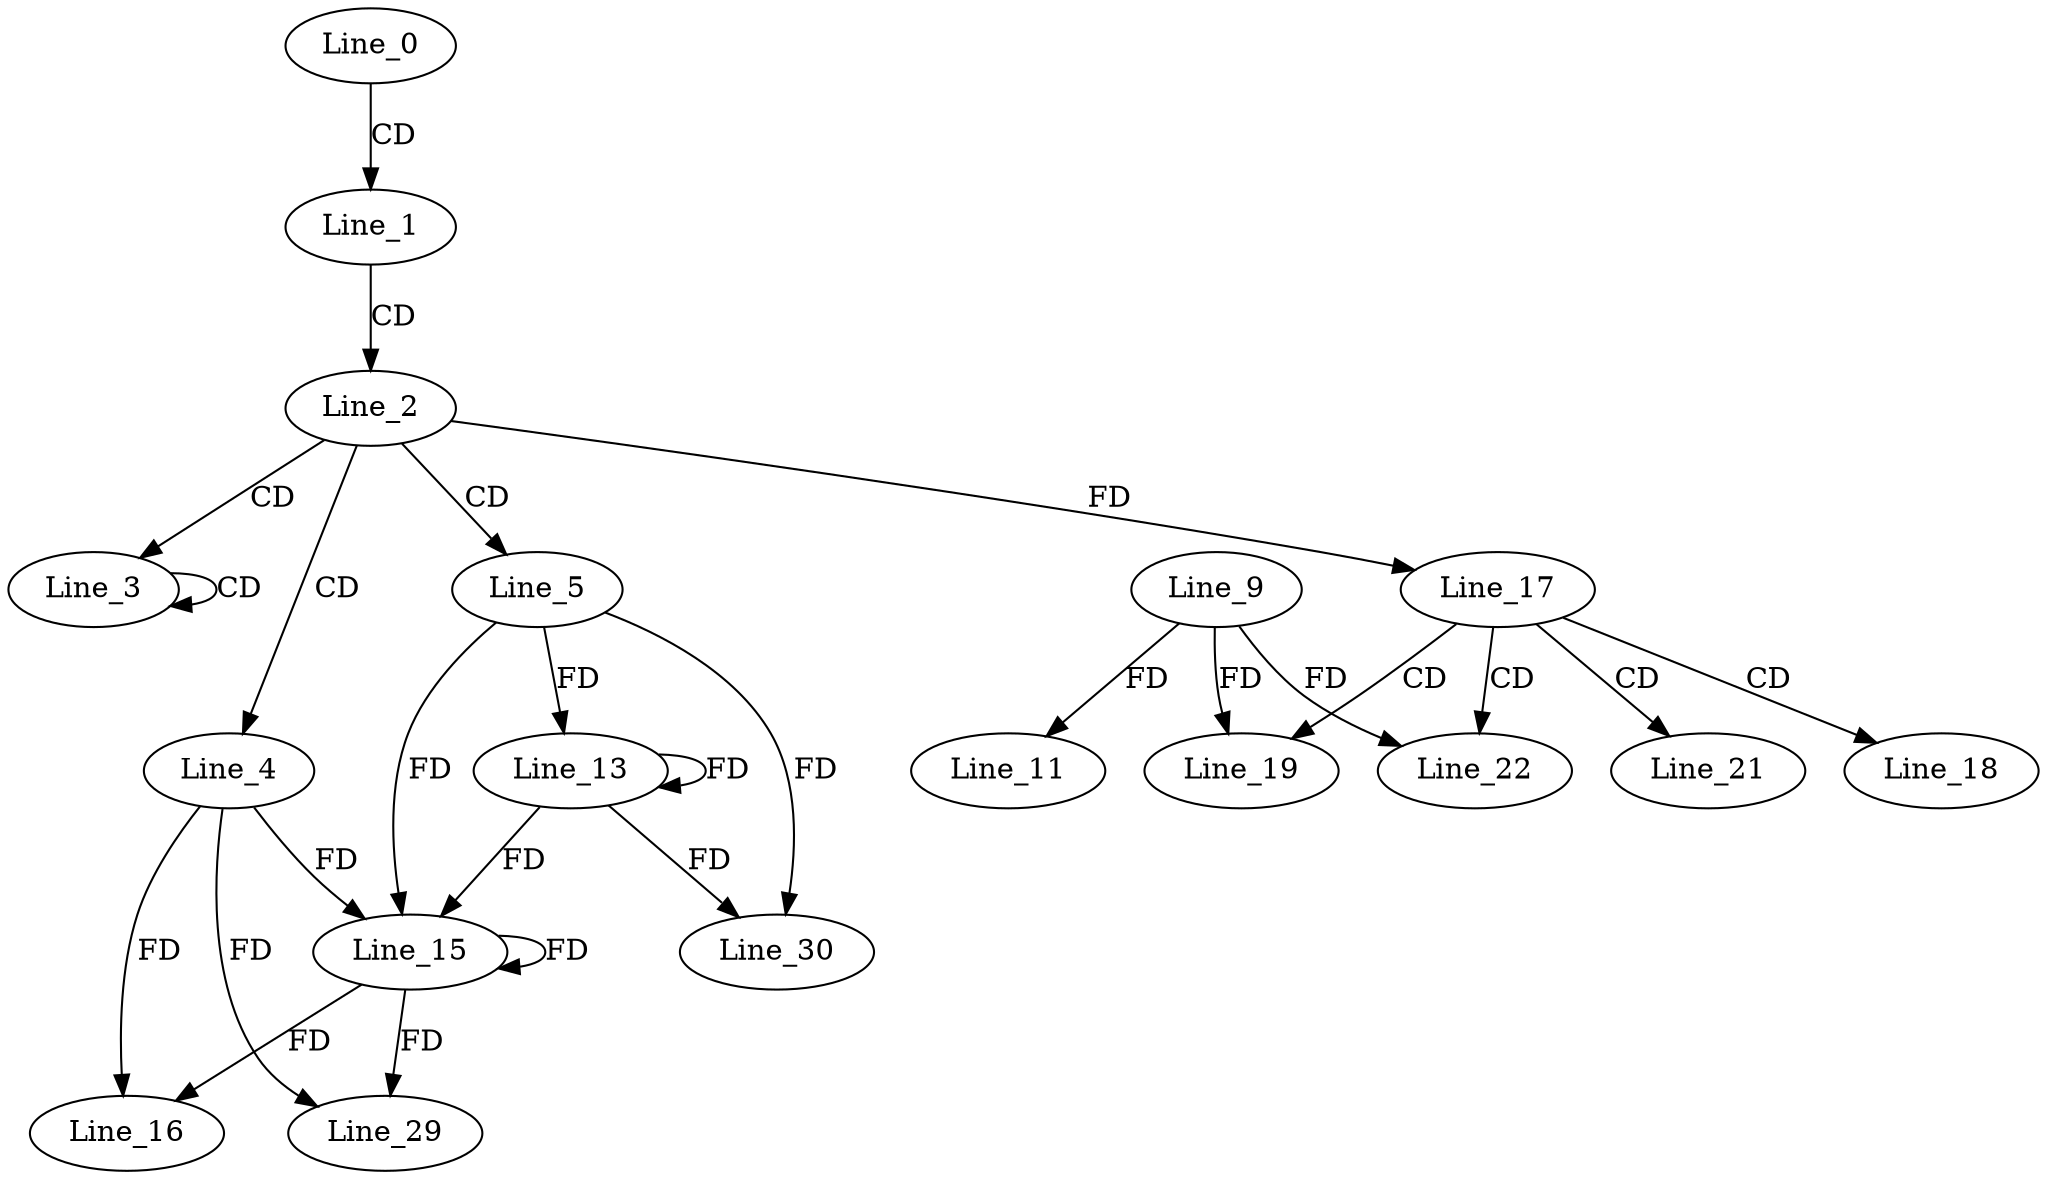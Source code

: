 digraph G {
  Line_0;
  Line_1;
  Line_2;
  Line_3;
  Line_3;
  Line_4;
  Line_5;
  Line_9;
  Line_11;
  Line_13;
  Line_13;
  Line_15;
  Line_15;
  Line_16;
  Line_17;
  Line_17;
  Line_18;
  Line_19;
  Line_21;
  Line_22;
  Line_29;
  Line_30;
  Line_0 -> Line_1 [ label="CD" ];
  Line_1 -> Line_2 [ label="CD" ];
  Line_2 -> Line_3 [ label="CD" ];
  Line_3 -> Line_3 [ label="CD" ];
  Line_2 -> Line_4 [ label="CD" ];
  Line_2 -> Line_5 [ label="CD" ];
  Line_9 -> Line_11 [ label="FD" ];
  Line_5 -> Line_13 [ label="FD" ];
  Line_13 -> Line_13 [ label="FD" ];
  Line_4 -> Line_15 [ label="FD" ];
  Line_15 -> Line_15 [ label="FD" ];
  Line_5 -> Line_15 [ label="FD" ];
  Line_13 -> Line_15 [ label="FD" ];
  Line_4 -> Line_16 [ label="FD" ];
  Line_15 -> Line_16 [ label="FD" ];
  Line_2 -> Line_17 [ label="FD" ];
  Line_17 -> Line_18 [ label="CD" ];
  Line_17 -> Line_19 [ label="CD" ];
  Line_9 -> Line_19 [ label="FD" ];
  Line_17 -> Line_21 [ label="CD" ];
  Line_17 -> Line_22 [ label="CD" ];
  Line_9 -> Line_22 [ label="FD" ];
  Line_4 -> Line_29 [ label="FD" ];
  Line_15 -> Line_29 [ label="FD" ];
  Line_5 -> Line_30 [ label="FD" ];
  Line_13 -> Line_30 [ label="FD" ];
}

